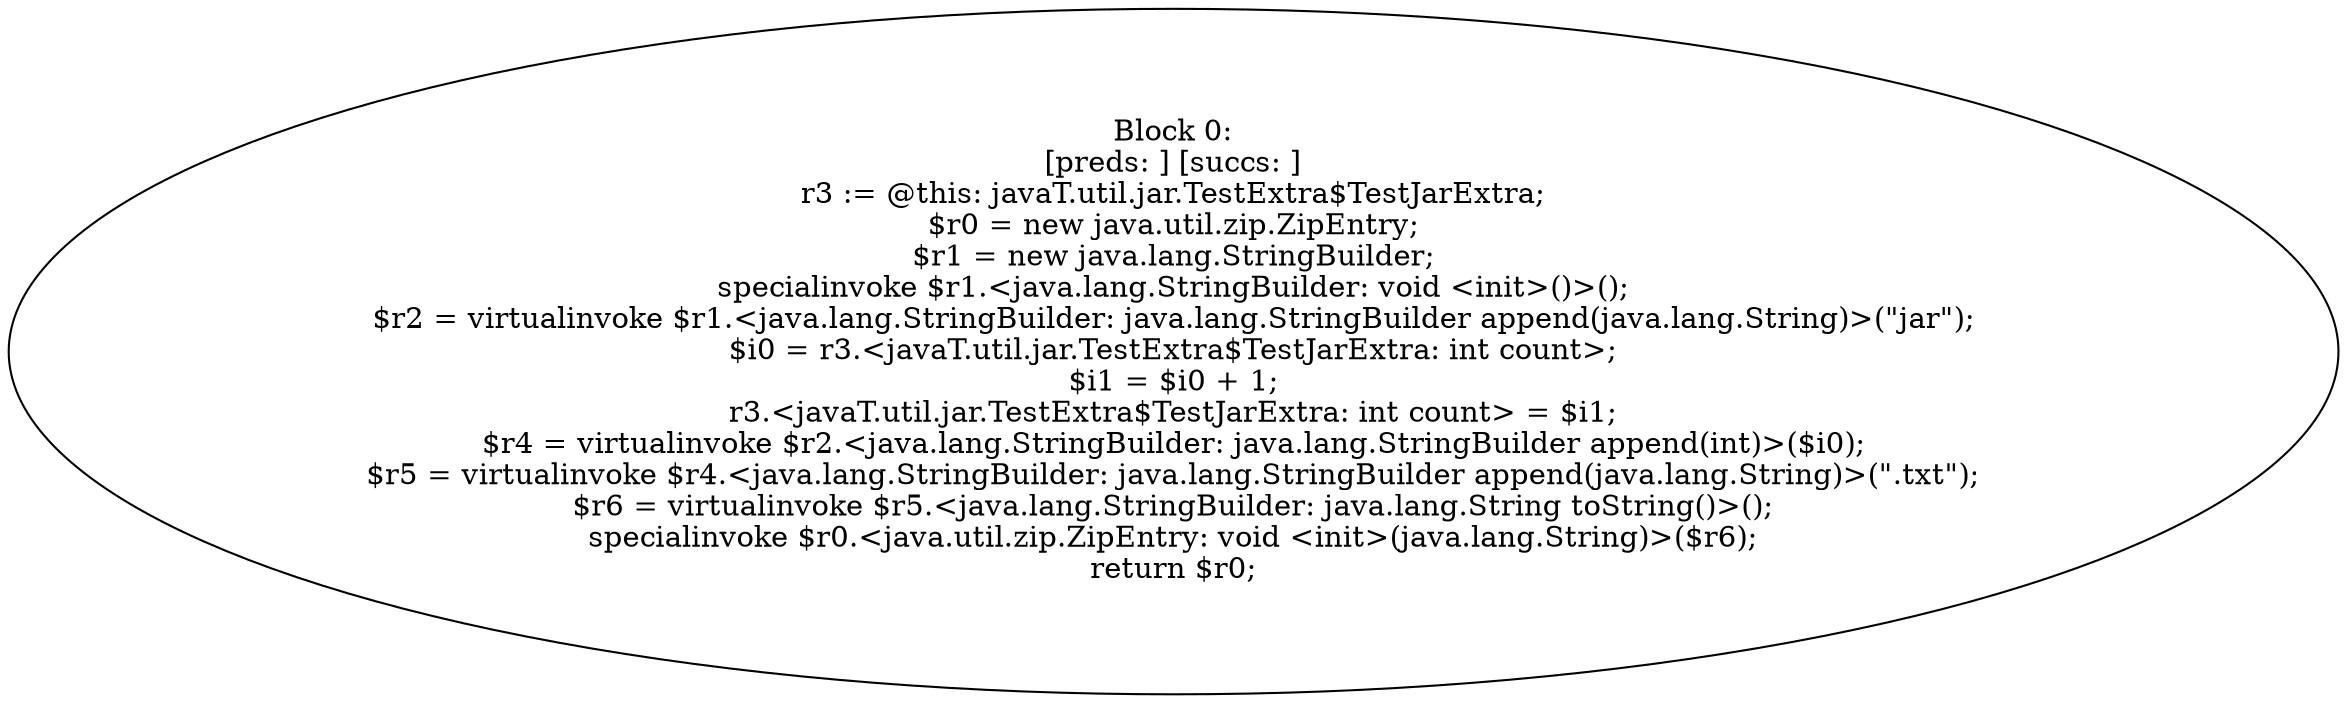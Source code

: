 digraph "unitGraph" {
    "Block 0:
[preds: ] [succs: ]
r3 := @this: javaT.util.jar.TestExtra$TestJarExtra;
$r0 = new java.util.zip.ZipEntry;
$r1 = new java.lang.StringBuilder;
specialinvoke $r1.<java.lang.StringBuilder: void <init>()>();
$r2 = virtualinvoke $r1.<java.lang.StringBuilder: java.lang.StringBuilder append(java.lang.String)>(\"jar\");
$i0 = r3.<javaT.util.jar.TestExtra$TestJarExtra: int count>;
$i1 = $i0 + 1;
r3.<javaT.util.jar.TestExtra$TestJarExtra: int count> = $i1;
$r4 = virtualinvoke $r2.<java.lang.StringBuilder: java.lang.StringBuilder append(int)>($i0);
$r5 = virtualinvoke $r4.<java.lang.StringBuilder: java.lang.StringBuilder append(java.lang.String)>(\".txt\");
$r6 = virtualinvoke $r5.<java.lang.StringBuilder: java.lang.String toString()>();
specialinvoke $r0.<java.util.zip.ZipEntry: void <init>(java.lang.String)>($r6);
return $r0;
"
}

